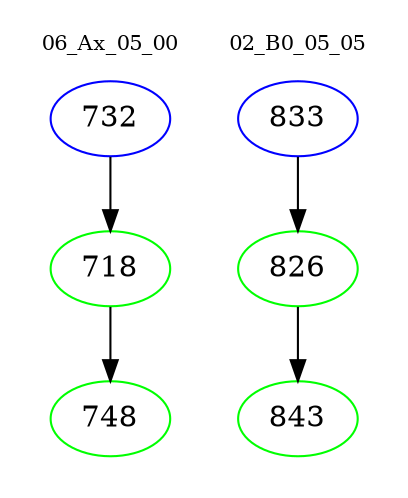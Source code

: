 digraph{
subgraph cluster_0 {
color = white
label = "06_Ax_05_00";
fontsize=10;
T0_732 [label="732", color="blue"]
T0_732 -> T0_718 [color="black"]
T0_718 [label="718", color="green"]
T0_718 -> T0_748 [color="black"]
T0_748 [label="748", color="green"]
}
subgraph cluster_1 {
color = white
label = "02_B0_05_05";
fontsize=10;
T1_833 [label="833", color="blue"]
T1_833 -> T1_826 [color="black"]
T1_826 [label="826", color="green"]
T1_826 -> T1_843 [color="black"]
T1_843 [label="843", color="green"]
}
}
